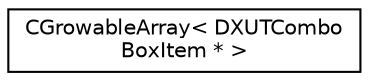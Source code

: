 digraph "Graphical Class Hierarchy"
{
  edge [fontname="Helvetica",fontsize="10",labelfontname="Helvetica",labelfontsize="10"];
  node [fontname="Helvetica",fontsize="10",shape=record];
  rankdir="LR";
  Node1 [label="CGrowableArray\< DXUTCombo\lBoxItem * \>",height=0.2,width=0.4,color="black", fillcolor="white", style="filled",URL="$class_c_growable_array.html"];
}
